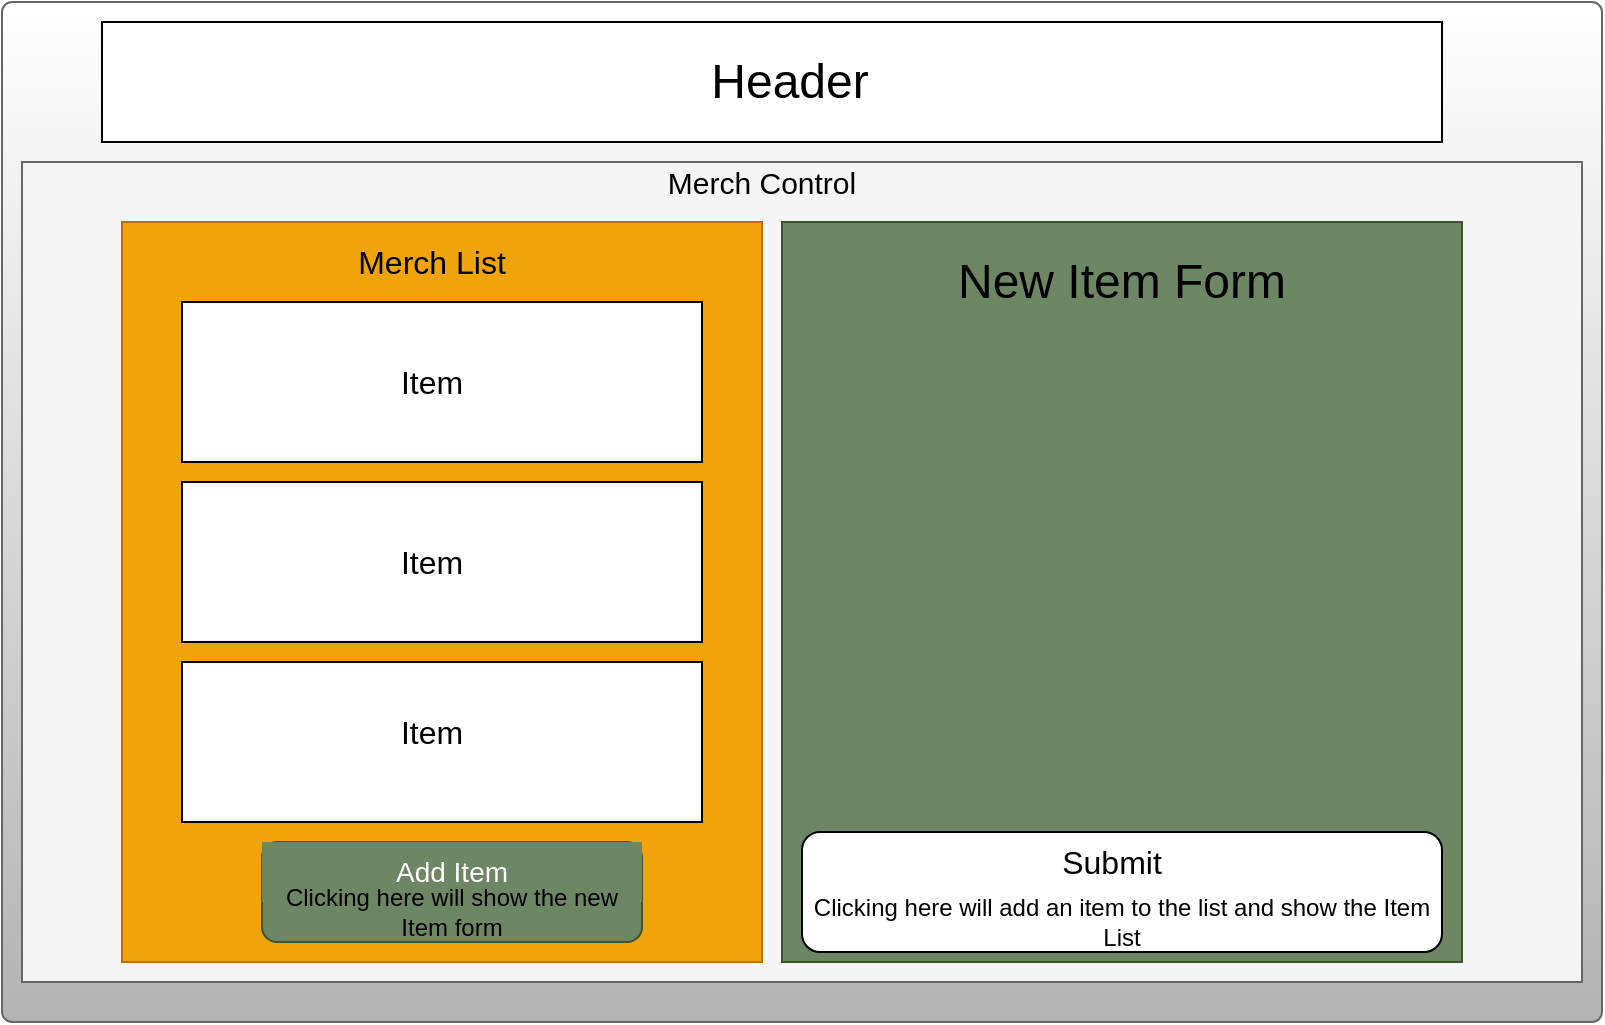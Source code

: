 <mxfile version="13.1.3">
    <diagram id="6hGFLwfOUW9BJ-s0fimq" name="Page-1">
        <mxGraphModel dx="690" dy="526" grid="1" gridSize="10" guides="1" tooltips="1" connect="1" arrows="1" fold="1" page="1" pageScale="1" pageWidth="827" pageHeight="1169" math="0" shadow="0">
            <root>
                <mxCell id="0"/>
                <mxCell id="1" parent="0"/>
                <mxCell id="2" value="" style="rounded=1;whiteSpace=wrap;html=1;arcSize=1;gradientColor=#b3b3b3;fillColor=#FFFFFF;strokeColor=#666666;" parent="1" vertex="1">
                    <mxGeometry x="20" y="60" width="800" height="510" as="geometry"/>
                </mxCell>
                <mxCell id="46" value="" style="rounded=0;whiteSpace=wrap;html=1;strokeColor=#666666;fillColor=#f5f5f5;fontColor=#333333;" vertex="1" parent="1">
                    <mxGeometry x="30" y="140" width="780" height="410" as="geometry"/>
                </mxCell>
                <mxCell id="3" value="App" style="text;html=1;strokeColor=none;fillColor=none;align=center;verticalAlign=middle;whiteSpace=wrap;rounded=0;" parent="1" vertex="1">
                    <mxGeometry x="340" y="60" width="120" height="30" as="geometry"/>
                </mxCell>
                <mxCell id="10" value="" style="rounded=0;whiteSpace=wrap;html=1;" parent="1" vertex="1">
                    <mxGeometry x="70" y="70" width="670" height="60" as="geometry"/>
                </mxCell>
                <mxCell id="11" value="&lt;font style=&quot;font-size: 24px&quot;&gt;Header&lt;/font&gt;" style="text;html=1;strokeColor=none;fillColor=none;align=center;verticalAlign=middle;whiteSpace=wrap;rounded=0;" parent="1" vertex="1">
                    <mxGeometry x="304" y="70" width="220" height="60" as="geometry"/>
                </mxCell>
                <mxCell id="14" value="" style="rounded=0;whiteSpace=wrap;html=1;fillColor=#f0a30a;strokeColor=#BD7000;fontColor=#ffffff;" parent="1" vertex="1">
                    <mxGeometry x="80" y="170" width="320" height="370" as="geometry"/>
                </mxCell>
                <mxCell id="15" value="" style="rounded=0;whiteSpace=wrap;html=1;fillColor=#6d8764;strokeColor=#3A5431;fontColor=#ffffff;" parent="1" vertex="1">
                    <mxGeometry x="410" y="170" width="340" height="370" as="geometry"/>
                </mxCell>
                <mxCell id="20" value="Merch List" style="text;html=1;strokeColor=none;fillColor=none;align=center;verticalAlign=middle;whiteSpace=wrap;rounded=0;fontSize=16;" parent="1" vertex="1">
                    <mxGeometry x="180" y="180" width="110" height="20" as="geometry"/>
                </mxCell>
                <mxCell id="23" value="" style="rounded=0;whiteSpace=wrap;html=1;" parent="1" vertex="1">
                    <mxGeometry x="110" y="390" width="260" height="80" as="geometry"/>
                </mxCell>
                <mxCell id="24" value="" style="rounded=1;whiteSpace=wrap;html=1;fillColor=#6d8764;strokeColor=#3A5431;fontColor=#ffffff;" parent="1" vertex="1">
                    <mxGeometry x="150" y="480" width="190" height="50" as="geometry"/>
                </mxCell>
                <mxCell id="25" value="" style="rounded=0;whiteSpace=wrap;html=1;" parent="1" vertex="1">
                    <mxGeometry x="110" y="210" width="260" height="80" as="geometry"/>
                </mxCell>
                <mxCell id="26" value="" style="rounded=0;whiteSpace=wrap;html=1;" parent="1" vertex="1">
                    <mxGeometry x="110" y="300" width="260" height="80" as="geometry"/>
                </mxCell>
                <mxCell id="27" value="Item" style="text;html=1;strokeColor=none;fillColor=none;align=center;verticalAlign=middle;whiteSpace=wrap;rounded=0;spacing=5;fontSize=16;" parent="1" vertex="1">
                    <mxGeometry x="190" y="400" width="90" height="50" as="geometry"/>
                </mxCell>
                <mxCell id="28" value="Item" style="text;html=1;strokeColor=none;fillColor=none;align=center;verticalAlign=middle;whiteSpace=wrap;rounded=0;spacing=5;fontSize=16;" parent="1" vertex="1">
                    <mxGeometry x="190" y="315" width="90" height="50" as="geometry"/>
                </mxCell>
                <mxCell id="29" value="Item" style="text;html=1;strokeColor=none;fillColor=none;align=center;verticalAlign=middle;whiteSpace=wrap;rounded=0;spacing=5;fontSize=16;" parent="1" vertex="1">
                    <mxGeometry x="190" y="225" width="90" height="50" as="geometry"/>
                </mxCell>
                <mxCell id="30" value="&lt;font style=&quot;font-size: 14px&quot;&gt;Add Item&lt;/font&gt;" style="text;html=1;strokeColor=none;fillColor=#6d8764;align=center;verticalAlign=middle;whiteSpace=wrap;rounded=0;fontColor=#ffffff;" parent="1" vertex="1">
                    <mxGeometry x="150" y="480" width="190" height="30" as="geometry"/>
                </mxCell>
                <mxCell id="34" value="Clicking here will show the new Item form" style="text;html=1;strokeColor=none;fillColor=none;align=center;verticalAlign=middle;whiteSpace=wrap;rounded=0;" parent="1" vertex="1">
                    <mxGeometry x="150" y="500" width="190" height="30" as="geometry"/>
                </mxCell>
                <mxCell id="36" value="&lt;font style=&quot;font-size: 24px&quot;&gt;New Item Form&lt;/font&gt;" style="text;html=1;strokeColor=none;fillColor=none;align=center;verticalAlign=middle;whiteSpace=wrap;rounded=0;" vertex="1" parent="1">
                    <mxGeometry x="410" y="170" width="340" height="60" as="geometry"/>
                </mxCell>
                <mxCell id="37" value="" style="rounded=1;whiteSpace=wrap;html=1;" vertex="1" parent="1">
                    <mxGeometry x="420" y="475" width="320" height="60" as="geometry"/>
                </mxCell>
                <mxCell id="38" value="Submit" style="text;html=1;strokeColor=none;fillColor=none;align=center;verticalAlign=middle;whiteSpace=wrap;rounded=0;fontSize=16;" vertex="1" parent="1">
                    <mxGeometry x="420" y="480" width="310" height="20" as="geometry"/>
                </mxCell>
                <mxCell id="40" value="&lt;font style=&quot;font-size: 15px&quot;&gt;Merch Control&lt;/font&gt;" style="text;html=1;strokeColor=none;fillColor=none;align=center;verticalAlign=middle;whiteSpace=wrap;rounded=0;fontColor=#000000;" vertex="1" parent="1">
                    <mxGeometry x="330" y="140" width="140" height="20" as="geometry"/>
                </mxCell>
                <mxCell id="41" value="Clicking here will add an item to the list and show the Item List" style="text;html=1;strokeColor=none;fillColor=none;align=center;verticalAlign=middle;whiteSpace=wrap;rounded=0;" vertex="1" parent="1">
                    <mxGeometry x="420" y="505" width="320" height="30" as="geometry"/>
                </mxCell>
            </root>
        </mxGraphModel>
    </diagram>
</mxfile>